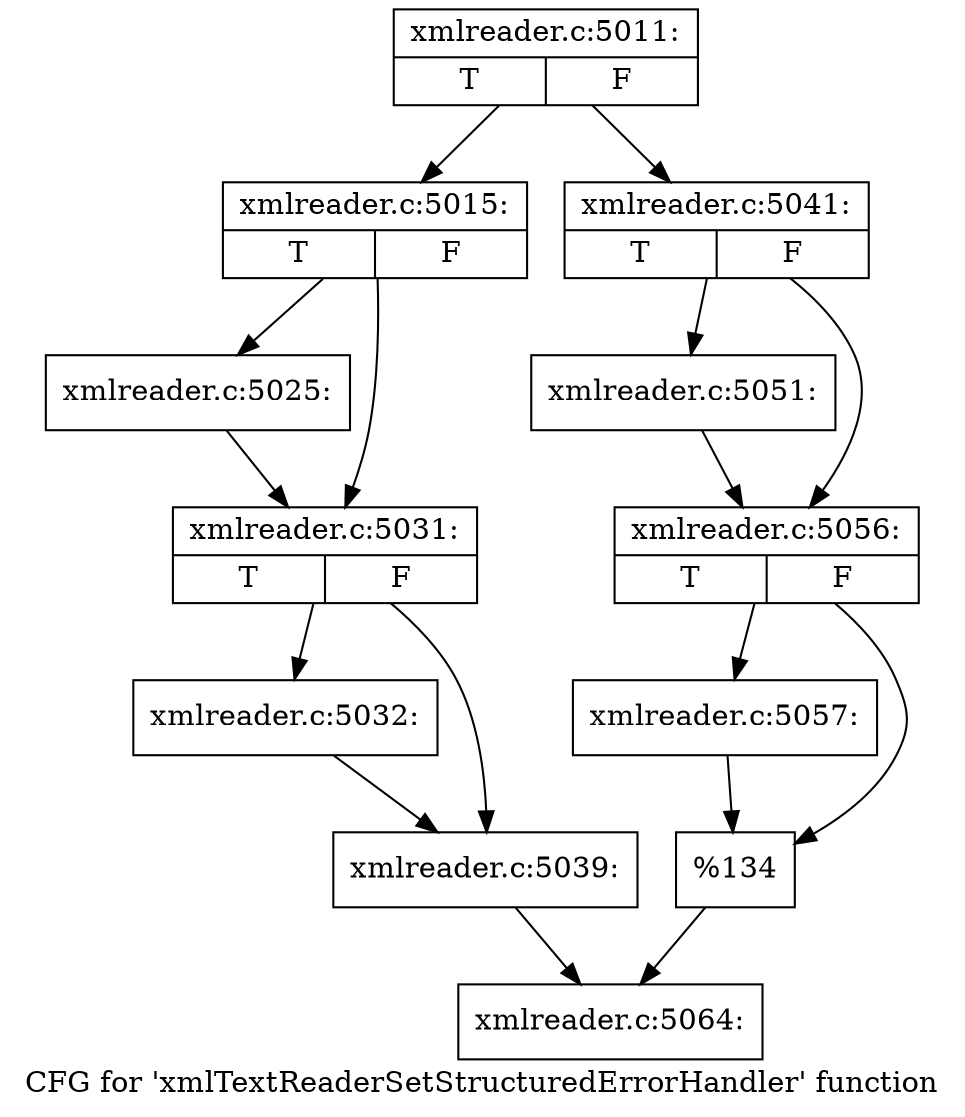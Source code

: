 digraph "CFG for 'xmlTextReaderSetStructuredErrorHandler' function" {
	label="CFG for 'xmlTextReaderSetStructuredErrorHandler' function";

	Node0x55e4493bd9a0 [shape=record,label="{xmlreader.c:5011:|{<s0>T|<s1>F}}"];
	Node0x55e4493bd9a0 -> Node0x55e4493bcfa0;
	Node0x55e4493bd9a0 -> Node0x55e4494a1200;
	Node0x55e4493bcfa0 [shape=record,label="{xmlreader.c:5015:|{<s0>T|<s1>F}}"];
	Node0x55e4493bcfa0 -> Node0x55e4494c1f60;
	Node0x55e4493bcfa0 -> Node0x55e4494c1fb0;
	Node0x55e4494c1f60 [shape=record,label="{xmlreader.c:5025:}"];
	Node0x55e4494c1f60 -> Node0x55e4494c1fb0;
	Node0x55e4494c1fb0 [shape=record,label="{xmlreader.c:5031:|{<s0>T|<s1>F}}"];
	Node0x55e4494c1fb0 -> Node0x55e4494c2c20;
	Node0x55e4494c1fb0 -> Node0x55e4494c2c70;
	Node0x55e4494c2c20 [shape=record,label="{xmlreader.c:5032:}"];
	Node0x55e4494c2c20 -> Node0x55e4494c2c70;
	Node0x55e4494c2c70 [shape=record,label="{xmlreader.c:5039:}"];
	Node0x55e4494c2c70 -> Node0x55e4494bdd60;
	Node0x55e4494a1200 [shape=record,label="{xmlreader.c:5041:|{<s0>T|<s1>F}}"];
	Node0x55e4494a1200 -> Node0x55e4494c57c0;
	Node0x55e4494a1200 -> Node0x55e4494c5810;
	Node0x55e4494c57c0 [shape=record,label="{xmlreader.c:5051:}"];
	Node0x55e4494c57c0 -> Node0x55e4494c5810;
	Node0x55e4494c5810 [shape=record,label="{xmlreader.c:5056:|{<s0>T|<s1>F}}"];
	Node0x55e4494c5810 -> Node0x55e4494c6260;
	Node0x55e4494c5810 -> Node0x55e4494c62b0;
	Node0x55e4494c6260 [shape=record,label="{xmlreader.c:5057:}"];
	Node0x55e4494c6260 -> Node0x55e4494c62b0;
	Node0x55e4494c62b0 [shape=record,label="{%134}"];
	Node0x55e4494c62b0 -> Node0x55e4494bdd60;
	Node0x55e4494bdd60 [shape=record,label="{xmlreader.c:5064:}"];
}
